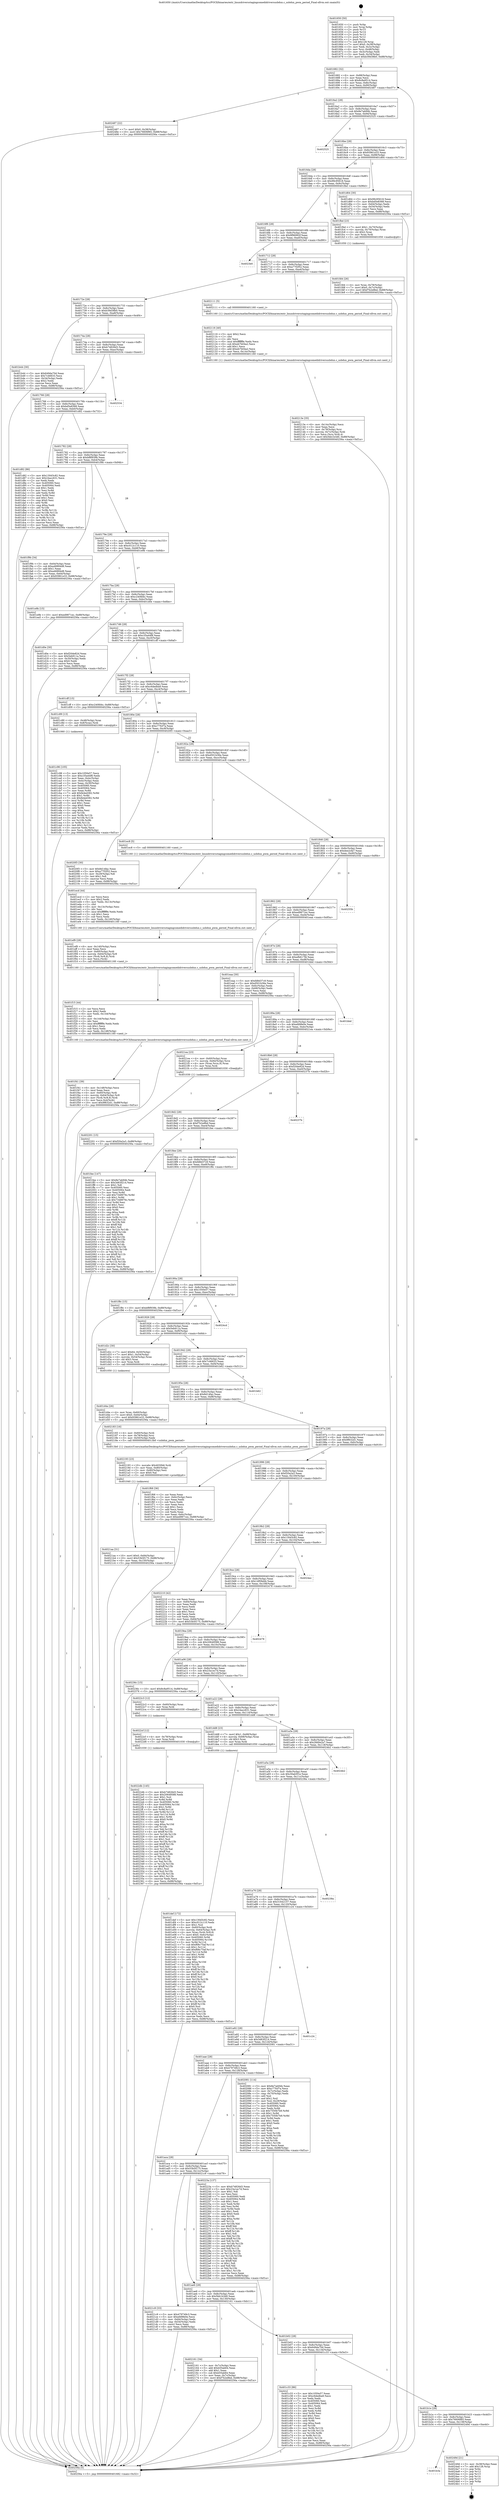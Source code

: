 digraph "0x401650" {
  label = "0x401650 (/mnt/c/Users/mathe/Desktop/tcc/POCII/binaries/extr_linuxdriversstagingcomedidriversusbdux.c_usbdux_pwm_period_Final-ollvm.out::main(0))"
  labelloc = "t"
  node[shape=record]

  Entry [label="",width=0.3,height=0.3,shape=circle,fillcolor=black,style=filled]
  "0x401682" [label="{
     0x401682 [32]\l
     | [instrs]\l
     &nbsp;&nbsp;0x401682 \<+6\>: mov -0x88(%rbp),%eax\l
     &nbsp;&nbsp;0x401688 \<+2\>: mov %eax,%ecx\l
     &nbsp;&nbsp;0x40168a \<+6\>: sub $0x8c8a9514,%ecx\l
     &nbsp;&nbsp;0x401690 \<+6\>: mov %eax,-0x8c(%rbp)\l
     &nbsp;&nbsp;0x401696 \<+6\>: mov %ecx,-0x90(%rbp)\l
     &nbsp;&nbsp;0x40169c \<+6\>: je 0000000000402487 \<main+0xe37\>\l
  }"]
  "0x402487" [label="{
     0x402487 [22]\l
     | [instrs]\l
     &nbsp;&nbsp;0x402487 \<+7\>: movl $0x0,-0x38(%rbp)\l
     &nbsp;&nbsp;0x40248e \<+10\>: movl $0x76606f65,-0x88(%rbp)\l
     &nbsp;&nbsp;0x402498 \<+5\>: jmp 000000000040256a \<main+0xf1a\>\l
  }"]
  "0x4016a2" [label="{
     0x4016a2 [28]\l
     | [instrs]\l
     &nbsp;&nbsp;0x4016a2 \<+5\>: jmp 00000000004016a7 \<main+0x57\>\l
     &nbsp;&nbsp;0x4016a7 \<+6\>: mov -0x8c(%rbp),%eax\l
     &nbsp;&nbsp;0x4016ad \<+5\>: sub $0x8e7ab94b,%eax\l
     &nbsp;&nbsp;0x4016b2 \<+6\>: mov %eax,-0x94(%rbp)\l
     &nbsp;&nbsp;0x4016b8 \<+6\>: je 0000000000402525 \<main+0xed5\>\l
  }"]
  Exit [label="",width=0.3,height=0.3,shape=circle,fillcolor=black,style=filled,peripheries=2]
  "0x402525" [label="{
     0x402525\l
  }", style=dashed]
  "0x4016be" [label="{
     0x4016be [28]\l
     | [instrs]\l
     &nbsp;&nbsp;0x4016be \<+5\>: jmp 00000000004016c3 \<main+0x73\>\l
     &nbsp;&nbsp;0x4016c3 \<+6\>: mov -0x8c(%rbp),%eax\l
     &nbsp;&nbsp;0x4016c9 \<+5\>: sub $0x93961e33,%eax\l
     &nbsp;&nbsp;0x4016ce \<+6\>: mov %eax,-0x98(%rbp)\l
     &nbsp;&nbsp;0x4016d4 \<+6\>: je 0000000000401d64 \<main+0x714\>\l
  }"]
  "0x401b3a" [label="{
     0x401b3a\l
  }", style=dashed]
  "0x401d64" [label="{
     0x401d64 [30]\l
     | [instrs]\l
     &nbsp;&nbsp;0x401d64 \<+5\>: mov $0x99c95618,%eax\l
     &nbsp;&nbsp;0x401d69 \<+5\>: mov $0xbd5e8368,%ecx\l
     &nbsp;&nbsp;0x401d6e \<+3\>: mov -0x64(%rbp),%edx\l
     &nbsp;&nbsp;0x401d71 \<+3\>: cmp -0x54(%rbp),%edx\l
     &nbsp;&nbsp;0x401d74 \<+3\>: cmovl %ecx,%eax\l
     &nbsp;&nbsp;0x401d77 \<+6\>: mov %eax,-0x88(%rbp)\l
     &nbsp;&nbsp;0x401d7d \<+5\>: jmp 000000000040256a \<main+0xf1a\>\l
  }"]
  "0x4016da" [label="{
     0x4016da [28]\l
     | [instrs]\l
     &nbsp;&nbsp;0x4016da \<+5\>: jmp 00000000004016df \<main+0x8f\>\l
     &nbsp;&nbsp;0x4016df \<+6\>: mov -0x8c(%rbp),%eax\l
     &nbsp;&nbsp;0x4016e5 \<+5\>: sub $0x99c95618,%eax\l
     &nbsp;&nbsp;0x4016ea \<+6\>: mov %eax,-0x9c(%rbp)\l
     &nbsp;&nbsp;0x4016f0 \<+6\>: je 0000000000401fbd \<main+0x96d\>\l
  }"]
  "0x40249d" [label="{
     0x40249d [21]\l
     | [instrs]\l
     &nbsp;&nbsp;0x40249d \<+3\>: mov -0x38(%rbp),%eax\l
     &nbsp;&nbsp;0x4024a0 \<+7\>: add $0x128,%rsp\l
     &nbsp;&nbsp;0x4024a7 \<+1\>: pop %rbx\l
     &nbsp;&nbsp;0x4024a8 \<+2\>: pop %r12\l
     &nbsp;&nbsp;0x4024aa \<+2\>: pop %r13\l
     &nbsp;&nbsp;0x4024ac \<+2\>: pop %r14\l
     &nbsp;&nbsp;0x4024ae \<+2\>: pop %r15\l
     &nbsp;&nbsp;0x4024b0 \<+1\>: pop %rbp\l
     &nbsp;&nbsp;0x4024b1 \<+1\>: ret\l
  }"]
  "0x401fbd" [label="{
     0x401fbd [23]\l
     | [instrs]\l
     &nbsp;&nbsp;0x401fbd \<+7\>: movl $0x1,-0x70(%rbp)\l
     &nbsp;&nbsp;0x401fc4 \<+4\>: movslq -0x70(%rbp),%rax\l
     &nbsp;&nbsp;0x401fc8 \<+4\>: shl $0x2,%rax\l
     &nbsp;&nbsp;0x401fcc \<+3\>: mov %rax,%rdi\l
     &nbsp;&nbsp;0x401fcf \<+5\>: call 0000000000401050 \<malloc@plt\>\l
     | [calls]\l
     &nbsp;&nbsp;0x401050 \{1\} (unknown)\l
  }"]
  "0x4016f6" [label="{
     0x4016f6 [28]\l
     | [instrs]\l
     &nbsp;&nbsp;0x4016f6 \<+5\>: jmp 00000000004016fb \<main+0xab\>\l
     &nbsp;&nbsp;0x4016fb \<+6\>: mov -0x8c(%rbp),%eax\l
     &nbsp;&nbsp;0x401701 \<+5\>: sub $0x9f96992f,%eax\l
     &nbsp;&nbsp;0x401706 \<+6\>: mov %eax,-0xa0(%rbp)\l
     &nbsp;&nbsp;0x40170c \<+6\>: je 00000000004023e0 \<main+0xd90\>\l
  }"]
  "0x4022db" [label="{
     0x4022db [145]\l
     | [instrs]\l
     &nbsp;&nbsp;0x4022db \<+5\>: mov $0xb74826d3,%ecx\l
     &nbsp;&nbsp;0x4022e0 \<+5\>: mov $0x20649588,%edx\l
     &nbsp;&nbsp;0x4022e5 \<+3\>: mov $0x1,%sil\l
     &nbsp;&nbsp;0x4022e8 \<+3\>: xor %r8d,%r8d\l
     &nbsp;&nbsp;0x4022eb \<+8\>: mov 0x405060,%r9d\l
     &nbsp;&nbsp;0x4022f3 \<+8\>: mov 0x405064,%r10d\l
     &nbsp;&nbsp;0x4022fb \<+4\>: sub $0x1,%r8d\l
     &nbsp;&nbsp;0x4022ff \<+3\>: mov %r9d,%r11d\l
     &nbsp;&nbsp;0x402302 \<+3\>: add %r8d,%r11d\l
     &nbsp;&nbsp;0x402305 \<+4\>: imul %r11d,%r9d\l
     &nbsp;&nbsp;0x402309 \<+4\>: and $0x1,%r9d\l
     &nbsp;&nbsp;0x40230d \<+4\>: cmp $0x0,%r9d\l
     &nbsp;&nbsp;0x402311 \<+3\>: sete %bl\l
     &nbsp;&nbsp;0x402314 \<+4\>: cmp $0xa,%r10d\l
     &nbsp;&nbsp;0x402318 \<+4\>: setl %r14b\l
     &nbsp;&nbsp;0x40231c \<+3\>: mov %bl,%r15b\l
     &nbsp;&nbsp;0x40231f \<+4\>: xor $0xff,%r15b\l
     &nbsp;&nbsp;0x402323 \<+3\>: mov %r14b,%r12b\l
     &nbsp;&nbsp;0x402326 \<+4\>: xor $0xff,%r12b\l
     &nbsp;&nbsp;0x40232a \<+4\>: xor $0x1,%sil\l
     &nbsp;&nbsp;0x40232e \<+3\>: mov %r15b,%r13b\l
     &nbsp;&nbsp;0x402331 \<+4\>: and $0xff,%r13b\l
     &nbsp;&nbsp;0x402335 \<+3\>: and %sil,%bl\l
     &nbsp;&nbsp;0x402338 \<+3\>: mov %r12b,%al\l
     &nbsp;&nbsp;0x40233b \<+2\>: and $0xff,%al\l
     &nbsp;&nbsp;0x40233d \<+3\>: and %sil,%r14b\l
     &nbsp;&nbsp;0x402340 \<+3\>: or %bl,%r13b\l
     &nbsp;&nbsp;0x402343 \<+3\>: or %r14b,%al\l
     &nbsp;&nbsp;0x402346 \<+3\>: xor %al,%r13b\l
     &nbsp;&nbsp;0x402349 \<+3\>: or %r12b,%r15b\l
     &nbsp;&nbsp;0x40234c \<+4\>: xor $0xff,%r15b\l
     &nbsp;&nbsp;0x402350 \<+4\>: or $0x1,%sil\l
     &nbsp;&nbsp;0x402354 \<+3\>: and %sil,%r15b\l
     &nbsp;&nbsp;0x402357 \<+3\>: or %r15b,%r13b\l
     &nbsp;&nbsp;0x40235a \<+4\>: test $0x1,%r13b\l
     &nbsp;&nbsp;0x40235e \<+3\>: cmovne %edx,%ecx\l
     &nbsp;&nbsp;0x402361 \<+6\>: mov %ecx,-0x88(%rbp)\l
     &nbsp;&nbsp;0x402367 \<+5\>: jmp 000000000040256a \<main+0xf1a\>\l
  }"]
  "0x4023e0" [label="{
     0x4023e0\l
  }", style=dashed]
  "0x401712" [label="{
     0x401712 [28]\l
     | [instrs]\l
     &nbsp;&nbsp;0x401712 \<+5\>: jmp 0000000000401717 \<main+0xc7\>\l
     &nbsp;&nbsp;0x401717 \<+6\>: mov -0x8c(%rbp),%eax\l
     &nbsp;&nbsp;0x40171d \<+5\>: sub $0xa77f2f52,%eax\l
     &nbsp;&nbsp;0x401722 \<+6\>: mov %eax,-0xa4(%rbp)\l
     &nbsp;&nbsp;0x401728 \<+6\>: je 0000000000402111 \<main+0xac1\>\l
  }"]
  "0x4022cf" [label="{
     0x4022cf [12]\l
     | [instrs]\l
     &nbsp;&nbsp;0x4022cf \<+4\>: mov -0x78(%rbp),%rax\l
     &nbsp;&nbsp;0x4022d3 \<+3\>: mov %rax,%rdi\l
     &nbsp;&nbsp;0x4022d6 \<+5\>: call 0000000000401030 \<free@plt\>\l
     | [calls]\l
     &nbsp;&nbsp;0x401030 \{1\} (unknown)\l
  }"]
  "0x402111" [label="{
     0x402111 [5]\l
     | [instrs]\l
     &nbsp;&nbsp;0x402111 \<+5\>: call 0000000000401160 \<next_i\>\l
     | [calls]\l
     &nbsp;&nbsp;0x401160 \{1\} (/mnt/c/Users/mathe/Desktop/tcc/POCII/binaries/extr_linuxdriversstagingcomedidriversusbdux.c_usbdux_pwm_period_Final-ollvm.out::next_i)\l
  }"]
  "0x40172e" [label="{
     0x40172e [28]\l
     | [instrs]\l
     &nbsp;&nbsp;0x40172e \<+5\>: jmp 0000000000401733 \<main+0xe3\>\l
     &nbsp;&nbsp;0x401733 \<+6\>: mov -0x8c(%rbp),%eax\l
     &nbsp;&nbsp;0x401739 \<+5\>: sub $0xb39d38b0,%eax\l
     &nbsp;&nbsp;0x40173e \<+6\>: mov %eax,-0xa8(%rbp)\l
     &nbsp;&nbsp;0x401744 \<+6\>: je 0000000000401b44 \<main+0x4f4\>\l
  }"]
  "0x402201" [label="{
     0x402201 [15]\l
     | [instrs]\l
     &nbsp;&nbsp;0x402201 \<+10\>: movl $0xf20a2a3,-0x88(%rbp)\l
     &nbsp;&nbsp;0x40220b \<+5\>: jmp 000000000040256a \<main+0xf1a\>\l
  }"]
  "0x401b44" [label="{
     0x401b44 [30]\l
     | [instrs]\l
     &nbsp;&nbsp;0x401b44 \<+5\>: mov $0x649da70d,%eax\l
     &nbsp;&nbsp;0x401b49 \<+5\>: mov $0x7c46633,%ecx\l
     &nbsp;&nbsp;0x401b4e \<+3\>: mov -0x34(%rbp),%edx\l
     &nbsp;&nbsp;0x401b51 \<+3\>: cmp $0x2,%edx\l
     &nbsp;&nbsp;0x401b54 \<+3\>: cmovne %ecx,%eax\l
     &nbsp;&nbsp;0x401b57 \<+6\>: mov %eax,-0x88(%rbp)\l
     &nbsp;&nbsp;0x401b5d \<+5\>: jmp 000000000040256a \<main+0xf1a\>\l
  }"]
  "0x40174a" [label="{
     0x40174a [28]\l
     | [instrs]\l
     &nbsp;&nbsp;0x40174a \<+5\>: jmp 000000000040174f \<main+0xff\>\l
     &nbsp;&nbsp;0x40174f \<+6\>: mov -0x8c(%rbp),%eax\l
     &nbsp;&nbsp;0x401755 \<+5\>: sub $0xb74826d3,%eax\l
     &nbsp;&nbsp;0x40175a \<+6\>: mov %eax,-0xac(%rbp)\l
     &nbsp;&nbsp;0x401760 \<+6\>: je 0000000000402534 \<main+0xee4\>\l
  }"]
  "0x40256a" [label="{
     0x40256a [5]\l
     | [instrs]\l
     &nbsp;&nbsp;0x40256a \<+5\>: jmp 0000000000401682 \<main+0x32\>\l
  }"]
  "0x401650" [label="{
     0x401650 [50]\l
     | [instrs]\l
     &nbsp;&nbsp;0x401650 \<+1\>: push %rbp\l
     &nbsp;&nbsp;0x401651 \<+3\>: mov %rsp,%rbp\l
     &nbsp;&nbsp;0x401654 \<+2\>: push %r15\l
     &nbsp;&nbsp;0x401656 \<+2\>: push %r14\l
     &nbsp;&nbsp;0x401658 \<+2\>: push %r13\l
     &nbsp;&nbsp;0x40165a \<+2\>: push %r12\l
     &nbsp;&nbsp;0x40165c \<+1\>: push %rbx\l
     &nbsp;&nbsp;0x40165d \<+7\>: sub $0x128,%rsp\l
     &nbsp;&nbsp;0x401664 \<+7\>: movl $0x0,-0x38(%rbp)\l
     &nbsp;&nbsp;0x40166b \<+3\>: mov %edi,-0x3c(%rbp)\l
     &nbsp;&nbsp;0x40166e \<+4\>: mov %rsi,-0x48(%rbp)\l
     &nbsp;&nbsp;0x401672 \<+3\>: mov -0x3c(%rbp),%edi\l
     &nbsp;&nbsp;0x401675 \<+3\>: mov %edi,-0x34(%rbp)\l
     &nbsp;&nbsp;0x401678 \<+10\>: movl $0xb39d38b0,-0x88(%rbp)\l
  }"]
  "0x4021aa" [label="{
     0x4021aa [31]\l
     | [instrs]\l
     &nbsp;&nbsp;0x4021aa \<+10\>: movl $0x0,-0x84(%rbp)\l
     &nbsp;&nbsp;0x4021b4 \<+10\>: movl $0x53b5f175,-0x88(%rbp)\l
     &nbsp;&nbsp;0x4021be \<+6\>: mov %eax,-0x150(%rbp)\l
     &nbsp;&nbsp;0x4021c4 \<+5\>: jmp 000000000040256a \<main+0xf1a\>\l
  }"]
  "0x402534" [label="{
     0x402534\l
  }", style=dashed]
  "0x401766" [label="{
     0x401766 [28]\l
     | [instrs]\l
     &nbsp;&nbsp;0x401766 \<+5\>: jmp 000000000040176b \<main+0x11b\>\l
     &nbsp;&nbsp;0x40176b \<+6\>: mov -0x8c(%rbp),%eax\l
     &nbsp;&nbsp;0x401771 \<+5\>: sub $0xbd5e8368,%eax\l
     &nbsp;&nbsp;0x401776 \<+6\>: mov %eax,-0xb0(%rbp)\l
     &nbsp;&nbsp;0x40177c \<+6\>: je 0000000000401d82 \<main+0x732\>\l
  }"]
  "0x402193" [label="{
     0x402193 [23]\l
     | [instrs]\l
     &nbsp;&nbsp;0x402193 \<+10\>: movabs $0x4030b6,%rdi\l
     &nbsp;&nbsp;0x40219d \<+3\>: mov %eax,-0x80(%rbp)\l
     &nbsp;&nbsp;0x4021a0 \<+3\>: mov -0x80(%rbp),%esi\l
     &nbsp;&nbsp;0x4021a3 \<+2\>: mov $0x0,%al\l
     &nbsp;&nbsp;0x4021a5 \<+5\>: call 0000000000401040 \<printf@plt\>\l
     | [calls]\l
     &nbsp;&nbsp;0x401040 \{1\} (unknown)\l
  }"]
  "0x401d82" [label="{
     0x401d82 [86]\l
     | [instrs]\l
     &nbsp;&nbsp;0x401d82 \<+5\>: mov $0x130d3c82,%eax\l
     &nbsp;&nbsp;0x401d87 \<+5\>: mov $0x24acc631,%ecx\l
     &nbsp;&nbsp;0x401d8c \<+2\>: xor %edx,%edx\l
     &nbsp;&nbsp;0x401d8e \<+7\>: mov 0x405060,%esi\l
     &nbsp;&nbsp;0x401d95 \<+7\>: mov 0x405064,%edi\l
     &nbsp;&nbsp;0x401d9c \<+3\>: sub $0x1,%edx\l
     &nbsp;&nbsp;0x401d9f \<+3\>: mov %esi,%r8d\l
     &nbsp;&nbsp;0x401da2 \<+3\>: add %edx,%r8d\l
     &nbsp;&nbsp;0x401da5 \<+4\>: imul %r8d,%esi\l
     &nbsp;&nbsp;0x401da9 \<+3\>: and $0x1,%esi\l
     &nbsp;&nbsp;0x401dac \<+3\>: cmp $0x0,%esi\l
     &nbsp;&nbsp;0x401daf \<+4\>: sete %r9b\l
     &nbsp;&nbsp;0x401db3 \<+3\>: cmp $0xa,%edi\l
     &nbsp;&nbsp;0x401db6 \<+4\>: setl %r10b\l
     &nbsp;&nbsp;0x401dba \<+3\>: mov %r9b,%r11b\l
     &nbsp;&nbsp;0x401dbd \<+3\>: and %r10b,%r11b\l
     &nbsp;&nbsp;0x401dc0 \<+3\>: xor %r10b,%r9b\l
     &nbsp;&nbsp;0x401dc3 \<+3\>: or %r9b,%r11b\l
     &nbsp;&nbsp;0x401dc6 \<+4\>: test $0x1,%r11b\l
     &nbsp;&nbsp;0x401dca \<+3\>: cmovne %ecx,%eax\l
     &nbsp;&nbsp;0x401dcd \<+6\>: mov %eax,-0x88(%rbp)\l
     &nbsp;&nbsp;0x401dd3 \<+5\>: jmp 000000000040256a \<main+0xf1a\>\l
  }"]
  "0x401782" [label="{
     0x401782 [28]\l
     | [instrs]\l
     &nbsp;&nbsp;0x401782 \<+5\>: jmp 0000000000401787 \<main+0x137\>\l
     &nbsp;&nbsp;0x401787 \<+6\>: mov -0x8c(%rbp),%eax\l
     &nbsp;&nbsp;0x40178d \<+5\>: sub $0xbf8f939b,%eax\l
     &nbsp;&nbsp;0x401792 \<+6\>: mov %eax,-0xb4(%rbp)\l
     &nbsp;&nbsp;0x401798 \<+6\>: je 0000000000401f9b \<main+0x94b\>\l
  }"]
  "0x40213e" [label="{
     0x40213e [35]\l
     | [instrs]\l
     &nbsp;&nbsp;0x40213e \<+6\>: mov -0x14c(%rbp),%ecx\l
     &nbsp;&nbsp;0x402144 \<+3\>: imul %eax,%ecx\l
     &nbsp;&nbsp;0x402147 \<+4\>: mov -0x78(%rbp),%rsi\l
     &nbsp;&nbsp;0x40214b \<+4\>: movslq -0x7c(%rbp),%rdi\l
     &nbsp;&nbsp;0x40214f \<+3\>: mov %ecx,(%rsi,%rdi,4)\l
     &nbsp;&nbsp;0x402152 \<+10\>: movl $0x5bb1b3d0,-0x88(%rbp)\l
     &nbsp;&nbsp;0x40215c \<+5\>: jmp 000000000040256a \<main+0xf1a\>\l
  }"]
  "0x401f9b" [label="{
     0x401f9b [34]\l
     | [instrs]\l
     &nbsp;&nbsp;0x401f9b \<+3\>: mov -0x64(%rbp),%eax\l
     &nbsp;&nbsp;0x401f9e \<+5\>: sub $0xa46894d8,%eax\l
     &nbsp;&nbsp;0x401fa3 \<+3\>: add $0x1,%eax\l
     &nbsp;&nbsp;0x401fa6 \<+5\>: add $0xa46894d8,%eax\l
     &nbsp;&nbsp;0x401fab \<+3\>: mov %eax,-0x64(%rbp)\l
     &nbsp;&nbsp;0x401fae \<+10\>: movl $0x93961e33,-0x88(%rbp)\l
     &nbsp;&nbsp;0x401fb8 \<+5\>: jmp 000000000040256a \<main+0xf1a\>\l
  }"]
  "0x40179e" [label="{
     0x40179e [28]\l
     | [instrs]\l
     &nbsp;&nbsp;0x40179e \<+5\>: jmp 00000000004017a3 \<main+0x153\>\l
     &nbsp;&nbsp;0x4017a3 \<+6\>: mov -0x8c(%rbp),%eax\l
     &nbsp;&nbsp;0x4017a9 \<+5\>: sub $0xc012c110,%eax\l
     &nbsp;&nbsp;0x4017ae \<+6\>: mov %eax,-0xb8(%rbp)\l
     &nbsp;&nbsp;0x4017b4 \<+6\>: je 0000000000401e9b \<main+0x84b\>\l
  }"]
  "0x402116" [label="{
     0x402116 [40]\l
     | [instrs]\l
     &nbsp;&nbsp;0x402116 \<+5\>: mov $0x2,%ecx\l
     &nbsp;&nbsp;0x40211b \<+1\>: cltd\l
     &nbsp;&nbsp;0x40211c \<+2\>: idiv %ecx\l
     &nbsp;&nbsp;0x40211e \<+6\>: imul $0xfffffffe,%edx,%ecx\l
     &nbsp;&nbsp;0x402124 \<+6\>: sub $0xeb7b04a2,%ecx\l
     &nbsp;&nbsp;0x40212a \<+3\>: add $0x1,%ecx\l
     &nbsp;&nbsp;0x40212d \<+6\>: add $0xeb7b04a2,%ecx\l
     &nbsp;&nbsp;0x402133 \<+6\>: mov %ecx,-0x14c(%rbp)\l
     &nbsp;&nbsp;0x402139 \<+5\>: call 0000000000401160 \<next_i\>\l
     | [calls]\l
     &nbsp;&nbsp;0x401160 \{1\} (/mnt/c/Users/mathe/Desktop/tcc/POCII/binaries/extr_linuxdriversstagingcomedidriversusbdux.c_usbdux_pwm_period_Final-ollvm.out::next_i)\l
  }"]
  "0x401e9b" [label="{
     0x401e9b [15]\l
     | [instrs]\l
     &nbsp;&nbsp;0x401e9b \<+10\>: movl $0xed9871ec,-0x88(%rbp)\l
     &nbsp;&nbsp;0x401ea5 \<+5\>: jmp 000000000040256a \<main+0xf1a\>\l
  }"]
  "0x4017ba" [label="{
     0x4017ba [28]\l
     | [instrs]\l
     &nbsp;&nbsp;0x4017ba \<+5\>: jmp 00000000004017bf \<main+0x16f\>\l
     &nbsp;&nbsp;0x4017bf \<+6\>: mov -0x8c(%rbp),%eax\l
     &nbsp;&nbsp;0x4017c5 \<+5\>: sub $0xc240fd4c,%eax\l
     &nbsp;&nbsp;0x4017ca \<+6\>: mov %eax,-0xbc(%rbp)\l
     &nbsp;&nbsp;0x4017d0 \<+6\>: je 0000000000401d0e \<main+0x6be\>\l
  }"]
  "0x401fd4" [label="{
     0x401fd4 [26]\l
     | [instrs]\l
     &nbsp;&nbsp;0x401fd4 \<+4\>: mov %rax,-0x78(%rbp)\l
     &nbsp;&nbsp;0x401fd8 \<+7\>: movl $0x0,-0x7c(%rbp)\l
     &nbsp;&nbsp;0x401fdf \<+10\>: movl $0xf7b2e8bd,-0x88(%rbp)\l
     &nbsp;&nbsp;0x401fe9 \<+5\>: jmp 000000000040256a \<main+0xf1a\>\l
  }"]
  "0x401d0e" [label="{
     0x401d0e [30]\l
     | [instrs]\l
     &nbsp;&nbsp;0x401d0e \<+5\>: mov $0xf20de82d,%eax\l
     &nbsp;&nbsp;0x401d13 \<+5\>: mov $0x5eb911a,%ecx\l
     &nbsp;&nbsp;0x401d18 \<+3\>: mov -0x30(%rbp),%edx\l
     &nbsp;&nbsp;0x401d1b \<+3\>: cmp $0x0,%edx\l
     &nbsp;&nbsp;0x401d1e \<+3\>: cmove %ecx,%eax\l
     &nbsp;&nbsp;0x401d21 \<+6\>: mov %eax,-0x88(%rbp)\l
     &nbsp;&nbsp;0x401d27 \<+5\>: jmp 000000000040256a \<main+0xf1a\>\l
  }"]
  "0x4017d6" [label="{
     0x4017d6 [28]\l
     | [instrs]\l
     &nbsp;&nbsp;0x4017d6 \<+5\>: jmp 00000000004017db \<main+0x18b\>\l
     &nbsp;&nbsp;0x4017db \<+6\>: mov -0x8c(%rbp),%eax\l
     &nbsp;&nbsp;0x4017e1 \<+5\>: sub $0xc35a44f8,%eax\l
     &nbsp;&nbsp;0x4017e6 \<+6\>: mov %eax,-0xc0(%rbp)\l
     &nbsp;&nbsp;0x4017ec \<+6\>: je 0000000000401cff \<main+0x6af\>\l
  }"]
  "0x401f41" [label="{
     0x401f41 [39]\l
     | [instrs]\l
     &nbsp;&nbsp;0x401f41 \<+6\>: mov -0x148(%rbp),%ecx\l
     &nbsp;&nbsp;0x401f47 \<+3\>: imul %eax,%ecx\l
     &nbsp;&nbsp;0x401f4a \<+4\>: mov -0x60(%rbp),%rdi\l
     &nbsp;&nbsp;0x401f4e \<+4\>: movslq -0x64(%rbp),%r8\l
     &nbsp;&nbsp;0x401f52 \<+4\>: mov (%rdi,%r8,8),%rdi\l
     &nbsp;&nbsp;0x401f56 \<+3\>: mov %ecx,0x4(%rdi)\l
     &nbsp;&nbsp;0x401f59 \<+10\>: movl $0x9f632d1,-0x88(%rbp)\l
     &nbsp;&nbsp;0x401f63 \<+5\>: jmp 000000000040256a \<main+0xf1a\>\l
  }"]
  "0x401cff" [label="{
     0x401cff [15]\l
     | [instrs]\l
     &nbsp;&nbsp;0x401cff \<+10\>: movl $0xc240fd4c,-0x88(%rbp)\l
     &nbsp;&nbsp;0x401d09 \<+5\>: jmp 000000000040256a \<main+0xf1a\>\l
  }"]
  "0x4017f2" [label="{
     0x4017f2 [28]\l
     | [instrs]\l
     &nbsp;&nbsp;0x4017f2 \<+5\>: jmp 00000000004017f7 \<main+0x1a7\>\l
     &nbsp;&nbsp;0x4017f7 \<+6\>: mov -0x8c(%rbp),%eax\l
     &nbsp;&nbsp;0x4017fd \<+5\>: sub $0xc6dedba9,%eax\l
     &nbsp;&nbsp;0x401802 \<+6\>: mov %eax,-0xc4(%rbp)\l
     &nbsp;&nbsp;0x401808 \<+6\>: je 0000000000401c89 \<main+0x639\>\l
  }"]
  "0x401f15" [label="{
     0x401f15 [44]\l
     | [instrs]\l
     &nbsp;&nbsp;0x401f15 \<+2\>: xor %ecx,%ecx\l
     &nbsp;&nbsp;0x401f17 \<+5\>: mov $0x2,%edx\l
     &nbsp;&nbsp;0x401f1c \<+6\>: mov %edx,-0x144(%rbp)\l
     &nbsp;&nbsp;0x401f22 \<+1\>: cltd\l
     &nbsp;&nbsp;0x401f23 \<+6\>: mov -0x144(%rbp),%esi\l
     &nbsp;&nbsp;0x401f29 \<+2\>: idiv %esi\l
     &nbsp;&nbsp;0x401f2b \<+6\>: imul $0xfffffffe,%edx,%edx\l
     &nbsp;&nbsp;0x401f31 \<+3\>: sub $0x1,%ecx\l
     &nbsp;&nbsp;0x401f34 \<+2\>: sub %ecx,%edx\l
     &nbsp;&nbsp;0x401f36 \<+6\>: mov %edx,-0x148(%rbp)\l
     &nbsp;&nbsp;0x401f3c \<+5\>: call 0000000000401160 \<next_i\>\l
     | [calls]\l
     &nbsp;&nbsp;0x401160 \{1\} (/mnt/c/Users/mathe/Desktop/tcc/POCII/binaries/extr_linuxdriversstagingcomedidriversusbdux.c_usbdux_pwm_period_Final-ollvm.out::next_i)\l
  }"]
  "0x401c89" [label="{
     0x401c89 [13]\l
     | [instrs]\l
     &nbsp;&nbsp;0x401c89 \<+4\>: mov -0x48(%rbp),%rax\l
     &nbsp;&nbsp;0x401c8d \<+4\>: mov 0x8(%rax),%rdi\l
     &nbsp;&nbsp;0x401c91 \<+5\>: call 0000000000401060 \<atoi@plt\>\l
     | [calls]\l
     &nbsp;&nbsp;0x401060 \{1\} (unknown)\l
  }"]
  "0x40180e" [label="{
     0x40180e [28]\l
     | [instrs]\l
     &nbsp;&nbsp;0x40180e \<+5\>: jmp 0000000000401813 \<main+0x1c3\>\l
     &nbsp;&nbsp;0x401813 \<+6\>: mov -0x8c(%rbp),%eax\l
     &nbsp;&nbsp;0x401819 \<+5\>: sub $0xc77fcf7a,%eax\l
     &nbsp;&nbsp;0x40181e \<+6\>: mov %eax,-0xc8(%rbp)\l
     &nbsp;&nbsp;0x401824 \<+6\>: je 00000000004020f3 \<main+0xaa3\>\l
  }"]
  "0x401ef9" [label="{
     0x401ef9 [28]\l
     | [instrs]\l
     &nbsp;&nbsp;0x401ef9 \<+6\>: mov -0x140(%rbp),%ecx\l
     &nbsp;&nbsp;0x401eff \<+3\>: imul %eax,%ecx\l
     &nbsp;&nbsp;0x401f02 \<+4\>: mov -0x60(%rbp),%rdi\l
     &nbsp;&nbsp;0x401f06 \<+4\>: movslq -0x64(%rbp),%r8\l
     &nbsp;&nbsp;0x401f0a \<+4\>: mov (%rdi,%r8,8),%rdi\l
     &nbsp;&nbsp;0x401f0e \<+2\>: mov %ecx,(%rdi)\l
     &nbsp;&nbsp;0x401f10 \<+5\>: call 0000000000401160 \<next_i\>\l
     | [calls]\l
     &nbsp;&nbsp;0x401160 \{1\} (/mnt/c/Users/mathe/Desktop/tcc/POCII/binaries/extr_linuxdriversstagingcomedidriversusbdux.c_usbdux_pwm_period_Final-ollvm.out::next_i)\l
  }"]
  "0x4020f3" [label="{
     0x4020f3 [30]\l
     | [instrs]\l
     &nbsp;&nbsp;0x4020f3 \<+5\>: mov $0x8d14fac,%eax\l
     &nbsp;&nbsp;0x4020f8 \<+5\>: mov $0xa77f2f52,%ecx\l
     &nbsp;&nbsp;0x4020fd \<+3\>: mov -0x29(%rbp),%dl\l
     &nbsp;&nbsp;0x402100 \<+3\>: test $0x1,%dl\l
     &nbsp;&nbsp;0x402103 \<+3\>: cmovne %ecx,%eax\l
     &nbsp;&nbsp;0x402106 \<+6\>: mov %eax,-0x88(%rbp)\l
     &nbsp;&nbsp;0x40210c \<+5\>: jmp 000000000040256a \<main+0xf1a\>\l
  }"]
  "0x40182a" [label="{
     0x40182a [28]\l
     | [instrs]\l
     &nbsp;&nbsp;0x40182a \<+5\>: jmp 000000000040182f \<main+0x1df\>\l
     &nbsp;&nbsp;0x40182f \<+6\>: mov -0x8c(%rbp),%eax\l
     &nbsp;&nbsp;0x401835 \<+5\>: sub $0xd501b36e,%eax\l
     &nbsp;&nbsp;0x40183a \<+6\>: mov %eax,-0xcc(%rbp)\l
     &nbsp;&nbsp;0x401840 \<+6\>: je 0000000000401ec8 \<main+0x878\>\l
  }"]
  "0x401ecd" [label="{
     0x401ecd [44]\l
     | [instrs]\l
     &nbsp;&nbsp;0x401ecd \<+2\>: xor %ecx,%ecx\l
     &nbsp;&nbsp;0x401ecf \<+5\>: mov $0x2,%edx\l
     &nbsp;&nbsp;0x401ed4 \<+6\>: mov %edx,-0x13c(%rbp)\l
     &nbsp;&nbsp;0x401eda \<+1\>: cltd\l
     &nbsp;&nbsp;0x401edb \<+6\>: mov -0x13c(%rbp),%esi\l
     &nbsp;&nbsp;0x401ee1 \<+2\>: idiv %esi\l
     &nbsp;&nbsp;0x401ee3 \<+6\>: imul $0xfffffffe,%edx,%edx\l
     &nbsp;&nbsp;0x401ee9 \<+3\>: sub $0x1,%ecx\l
     &nbsp;&nbsp;0x401eec \<+2\>: sub %ecx,%edx\l
     &nbsp;&nbsp;0x401eee \<+6\>: mov %edx,-0x140(%rbp)\l
     &nbsp;&nbsp;0x401ef4 \<+5\>: call 0000000000401160 \<next_i\>\l
     | [calls]\l
     &nbsp;&nbsp;0x401160 \{1\} (/mnt/c/Users/mathe/Desktop/tcc/POCII/binaries/extr_linuxdriversstagingcomedidriversusbdux.c_usbdux_pwm_period_Final-ollvm.out::next_i)\l
  }"]
  "0x401ec8" [label="{
     0x401ec8 [5]\l
     | [instrs]\l
     &nbsp;&nbsp;0x401ec8 \<+5\>: call 0000000000401160 \<next_i\>\l
     | [calls]\l
     &nbsp;&nbsp;0x401160 \{1\} (/mnt/c/Users/mathe/Desktop/tcc/POCII/binaries/extr_linuxdriversstagingcomedidriversusbdux.c_usbdux_pwm_period_Final-ollvm.out::next_i)\l
  }"]
  "0x401846" [label="{
     0x401846 [28]\l
     | [instrs]\l
     &nbsp;&nbsp;0x401846 \<+5\>: jmp 000000000040184b \<main+0x1fb\>\l
     &nbsp;&nbsp;0x40184b \<+6\>: mov -0x8c(%rbp),%eax\l
     &nbsp;&nbsp;0x401851 \<+5\>: sub $0xdee2cfa7,%eax\l
     &nbsp;&nbsp;0x401856 \<+6\>: mov %eax,-0xd0(%rbp)\l
     &nbsp;&nbsp;0x40185c \<+6\>: je 000000000040255b \<main+0xf0b\>\l
  }"]
  "0x401def" [label="{
     0x401def [172]\l
     | [instrs]\l
     &nbsp;&nbsp;0x401def \<+5\>: mov $0x130d3c82,%ecx\l
     &nbsp;&nbsp;0x401df4 \<+5\>: mov $0xc012c110,%edx\l
     &nbsp;&nbsp;0x401df9 \<+3\>: mov $0x1,%sil\l
     &nbsp;&nbsp;0x401dfc \<+4\>: mov -0x60(%rbp),%rdi\l
     &nbsp;&nbsp;0x401e00 \<+4\>: movslq -0x64(%rbp),%r8\l
     &nbsp;&nbsp;0x401e04 \<+4\>: mov %rax,(%rdi,%r8,8)\l
     &nbsp;&nbsp;0x401e08 \<+7\>: movl $0x0,-0x6c(%rbp)\l
     &nbsp;&nbsp;0x401e0f \<+8\>: mov 0x405060,%r9d\l
     &nbsp;&nbsp;0x401e17 \<+8\>: mov 0x405064,%r10d\l
     &nbsp;&nbsp;0x401e1f \<+3\>: mov %r9d,%r11d\l
     &nbsp;&nbsp;0x401e22 \<+7\>: sub $0xf68c75af,%r11d\l
     &nbsp;&nbsp;0x401e29 \<+4\>: sub $0x1,%r11d\l
     &nbsp;&nbsp;0x401e2d \<+7\>: add $0xf68c75af,%r11d\l
     &nbsp;&nbsp;0x401e34 \<+4\>: imul %r11d,%r9d\l
     &nbsp;&nbsp;0x401e38 \<+4\>: and $0x1,%r9d\l
     &nbsp;&nbsp;0x401e3c \<+4\>: cmp $0x0,%r9d\l
     &nbsp;&nbsp;0x401e40 \<+3\>: sete %bl\l
     &nbsp;&nbsp;0x401e43 \<+4\>: cmp $0xa,%r10d\l
     &nbsp;&nbsp;0x401e47 \<+4\>: setl %r14b\l
     &nbsp;&nbsp;0x401e4b \<+3\>: mov %bl,%r15b\l
     &nbsp;&nbsp;0x401e4e \<+4\>: xor $0xff,%r15b\l
     &nbsp;&nbsp;0x401e52 \<+3\>: mov %r14b,%r12b\l
     &nbsp;&nbsp;0x401e55 \<+4\>: xor $0xff,%r12b\l
     &nbsp;&nbsp;0x401e59 \<+4\>: xor $0x0,%sil\l
     &nbsp;&nbsp;0x401e5d \<+3\>: mov %r15b,%r13b\l
     &nbsp;&nbsp;0x401e60 \<+4\>: and $0x0,%r13b\l
     &nbsp;&nbsp;0x401e64 \<+3\>: and %sil,%bl\l
     &nbsp;&nbsp;0x401e67 \<+3\>: mov %r12b,%al\l
     &nbsp;&nbsp;0x401e6a \<+2\>: and $0x0,%al\l
     &nbsp;&nbsp;0x401e6c \<+3\>: and %sil,%r14b\l
     &nbsp;&nbsp;0x401e6f \<+3\>: or %bl,%r13b\l
     &nbsp;&nbsp;0x401e72 \<+3\>: or %r14b,%al\l
     &nbsp;&nbsp;0x401e75 \<+3\>: xor %al,%r13b\l
     &nbsp;&nbsp;0x401e78 \<+3\>: or %r12b,%r15b\l
     &nbsp;&nbsp;0x401e7b \<+4\>: xor $0xff,%r15b\l
     &nbsp;&nbsp;0x401e7f \<+4\>: or $0x0,%sil\l
     &nbsp;&nbsp;0x401e83 \<+3\>: and %sil,%r15b\l
     &nbsp;&nbsp;0x401e86 \<+3\>: or %r15b,%r13b\l
     &nbsp;&nbsp;0x401e89 \<+4\>: test $0x1,%r13b\l
     &nbsp;&nbsp;0x401e8d \<+3\>: cmovne %edx,%ecx\l
     &nbsp;&nbsp;0x401e90 \<+6\>: mov %ecx,-0x88(%rbp)\l
     &nbsp;&nbsp;0x401e96 \<+5\>: jmp 000000000040256a \<main+0xf1a\>\l
  }"]
  "0x40255b" [label="{
     0x40255b\l
  }", style=dashed]
  "0x401862" [label="{
     0x401862 [28]\l
     | [instrs]\l
     &nbsp;&nbsp;0x401862 \<+5\>: jmp 0000000000401867 \<main+0x217\>\l
     &nbsp;&nbsp;0x401867 \<+6\>: mov -0x8c(%rbp),%eax\l
     &nbsp;&nbsp;0x40186d \<+5\>: sub $0xed9871ec,%eax\l
     &nbsp;&nbsp;0x401872 \<+6\>: mov %eax,-0xd4(%rbp)\l
     &nbsp;&nbsp;0x401878 \<+6\>: je 0000000000401eaa \<main+0x85a\>\l
  }"]
  "0x401d4a" [label="{
     0x401d4a [26]\l
     | [instrs]\l
     &nbsp;&nbsp;0x401d4a \<+4\>: mov %rax,-0x60(%rbp)\l
     &nbsp;&nbsp;0x401d4e \<+7\>: movl $0x0,-0x64(%rbp)\l
     &nbsp;&nbsp;0x401d55 \<+10\>: movl $0x93961e33,-0x88(%rbp)\l
     &nbsp;&nbsp;0x401d5f \<+5\>: jmp 000000000040256a \<main+0xf1a\>\l
  }"]
  "0x401eaa" [label="{
     0x401eaa [30]\l
     | [instrs]\l
     &nbsp;&nbsp;0x401eaa \<+5\>: mov $0xfd8d37c9,%eax\l
     &nbsp;&nbsp;0x401eaf \<+5\>: mov $0xd501b36e,%ecx\l
     &nbsp;&nbsp;0x401eb4 \<+3\>: mov -0x6c(%rbp),%edx\l
     &nbsp;&nbsp;0x401eb7 \<+3\>: cmp -0x68(%rbp),%edx\l
     &nbsp;&nbsp;0x401eba \<+3\>: cmovl %ecx,%eax\l
     &nbsp;&nbsp;0x401ebd \<+6\>: mov %eax,-0x88(%rbp)\l
     &nbsp;&nbsp;0x401ec3 \<+5\>: jmp 000000000040256a \<main+0xf1a\>\l
  }"]
  "0x40187e" [label="{
     0x40187e [28]\l
     | [instrs]\l
     &nbsp;&nbsp;0x40187e \<+5\>: jmp 0000000000401883 \<main+0x233\>\l
     &nbsp;&nbsp;0x401883 \<+6\>: mov -0x8c(%rbp),%eax\l
     &nbsp;&nbsp;0x401889 \<+5\>: sub $0xefb617fd,%eax\l
     &nbsp;&nbsp;0x40188e \<+6\>: mov %eax,-0xd8(%rbp)\l
     &nbsp;&nbsp;0x401894 \<+6\>: je 0000000000401bbd \<main+0x56d\>\l
  }"]
  "0x401c96" [label="{
     0x401c96 [105]\l
     | [instrs]\l
     &nbsp;&nbsp;0x401c96 \<+5\>: mov $0x1050e57,%ecx\l
     &nbsp;&nbsp;0x401c9b \<+5\>: mov $0xc35a44f8,%edx\l
     &nbsp;&nbsp;0x401ca0 \<+3\>: mov %eax,-0x4c(%rbp)\l
     &nbsp;&nbsp;0x401ca3 \<+3\>: mov -0x4c(%rbp),%eax\l
     &nbsp;&nbsp;0x401ca6 \<+3\>: mov %eax,-0x30(%rbp)\l
     &nbsp;&nbsp;0x401ca9 \<+7\>: mov 0x405060,%eax\l
     &nbsp;&nbsp;0x401cb0 \<+7\>: mov 0x405064,%esi\l
     &nbsp;&nbsp;0x401cb7 \<+3\>: mov %eax,%r8d\l
     &nbsp;&nbsp;0x401cba \<+7\>: add $0xfe4ed382,%r8d\l
     &nbsp;&nbsp;0x401cc1 \<+4\>: sub $0x1,%r8d\l
     &nbsp;&nbsp;0x401cc5 \<+7\>: sub $0xfe4ed382,%r8d\l
     &nbsp;&nbsp;0x401ccc \<+4\>: imul %r8d,%eax\l
     &nbsp;&nbsp;0x401cd0 \<+3\>: and $0x1,%eax\l
     &nbsp;&nbsp;0x401cd3 \<+3\>: cmp $0x0,%eax\l
     &nbsp;&nbsp;0x401cd6 \<+4\>: sete %r9b\l
     &nbsp;&nbsp;0x401cda \<+3\>: cmp $0xa,%esi\l
     &nbsp;&nbsp;0x401cdd \<+4\>: setl %r10b\l
     &nbsp;&nbsp;0x401ce1 \<+3\>: mov %r9b,%r11b\l
     &nbsp;&nbsp;0x401ce4 \<+3\>: and %r10b,%r11b\l
     &nbsp;&nbsp;0x401ce7 \<+3\>: xor %r10b,%r9b\l
     &nbsp;&nbsp;0x401cea \<+3\>: or %r9b,%r11b\l
     &nbsp;&nbsp;0x401ced \<+4\>: test $0x1,%r11b\l
     &nbsp;&nbsp;0x401cf1 \<+3\>: cmovne %edx,%ecx\l
     &nbsp;&nbsp;0x401cf4 \<+6\>: mov %ecx,-0x88(%rbp)\l
     &nbsp;&nbsp;0x401cfa \<+5\>: jmp 000000000040256a \<main+0xf1a\>\l
  }"]
  "0x401bbd" [label="{
     0x401bbd\l
  }", style=dashed]
  "0x40189a" [label="{
     0x40189a [28]\l
     | [instrs]\l
     &nbsp;&nbsp;0x40189a \<+5\>: jmp 000000000040189f \<main+0x24f\>\l
     &nbsp;&nbsp;0x40189f \<+6\>: mov -0x8c(%rbp),%eax\l
     &nbsp;&nbsp;0x4018a5 \<+5\>: sub $0xefd9fe0e,%eax\l
     &nbsp;&nbsp;0x4018aa \<+6\>: mov %eax,-0xdc(%rbp)\l
     &nbsp;&nbsp;0x4018b0 \<+6\>: je 00000000004021ea \<main+0xb9a\>\l
  }"]
  "0x401b1e" [label="{
     0x401b1e [28]\l
     | [instrs]\l
     &nbsp;&nbsp;0x401b1e \<+5\>: jmp 0000000000401b23 \<main+0x4d3\>\l
     &nbsp;&nbsp;0x401b23 \<+6\>: mov -0x8c(%rbp),%eax\l
     &nbsp;&nbsp;0x401b29 \<+5\>: sub $0x76606f65,%eax\l
     &nbsp;&nbsp;0x401b2e \<+6\>: mov %eax,-0x138(%rbp)\l
     &nbsp;&nbsp;0x401b34 \<+6\>: je 000000000040249d \<main+0xe4d\>\l
  }"]
  "0x4021ea" [label="{
     0x4021ea [23]\l
     | [instrs]\l
     &nbsp;&nbsp;0x4021ea \<+4\>: mov -0x60(%rbp),%rax\l
     &nbsp;&nbsp;0x4021ee \<+7\>: movslq -0x84(%rbp),%rcx\l
     &nbsp;&nbsp;0x4021f5 \<+4\>: mov (%rax,%rcx,8),%rax\l
     &nbsp;&nbsp;0x4021f9 \<+3\>: mov %rax,%rdi\l
     &nbsp;&nbsp;0x4021fc \<+5\>: call 0000000000401030 \<free@plt\>\l
     | [calls]\l
     &nbsp;&nbsp;0x401030 \{1\} (unknown)\l
  }"]
  "0x4018b6" [label="{
     0x4018b6 [28]\l
     | [instrs]\l
     &nbsp;&nbsp;0x4018b6 \<+5\>: jmp 00000000004018bb \<main+0x26b\>\l
     &nbsp;&nbsp;0x4018bb \<+6\>: mov -0x8c(%rbp),%eax\l
     &nbsp;&nbsp;0x4018c1 \<+5\>: sub $0xf20de82d,%eax\l
     &nbsp;&nbsp;0x4018c6 \<+6\>: mov %eax,-0xe0(%rbp)\l
     &nbsp;&nbsp;0x4018cc \<+6\>: je 000000000040237b \<main+0xd2b\>\l
  }"]
  "0x401c33" [label="{
     0x401c33 [86]\l
     | [instrs]\l
     &nbsp;&nbsp;0x401c33 \<+5\>: mov $0x1050e57,%eax\l
     &nbsp;&nbsp;0x401c38 \<+5\>: mov $0xc6dedba9,%ecx\l
     &nbsp;&nbsp;0x401c3d \<+2\>: xor %edx,%edx\l
     &nbsp;&nbsp;0x401c3f \<+7\>: mov 0x405060,%esi\l
     &nbsp;&nbsp;0x401c46 \<+7\>: mov 0x405064,%edi\l
     &nbsp;&nbsp;0x401c4d \<+3\>: sub $0x1,%edx\l
     &nbsp;&nbsp;0x401c50 \<+3\>: mov %esi,%r8d\l
     &nbsp;&nbsp;0x401c53 \<+3\>: add %edx,%r8d\l
     &nbsp;&nbsp;0x401c56 \<+4\>: imul %r8d,%esi\l
     &nbsp;&nbsp;0x401c5a \<+3\>: and $0x1,%esi\l
     &nbsp;&nbsp;0x401c5d \<+3\>: cmp $0x0,%esi\l
     &nbsp;&nbsp;0x401c60 \<+4\>: sete %r9b\l
     &nbsp;&nbsp;0x401c64 \<+3\>: cmp $0xa,%edi\l
     &nbsp;&nbsp;0x401c67 \<+4\>: setl %r10b\l
     &nbsp;&nbsp;0x401c6b \<+3\>: mov %r9b,%r11b\l
     &nbsp;&nbsp;0x401c6e \<+3\>: and %r10b,%r11b\l
     &nbsp;&nbsp;0x401c71 \<+3\>: xor %r10b,%r9b\l
     &nbsp;&nbsp;0x401c74 \<+3\>: or %r9b,%r11b\l
     &nbsp;&nbsp;0x401c77 \<+4\>: test $0x1,%r11b\l
     &nbsp;&nbsp;0x401c7b \<+3\>: cmovne %ecx,%eax\l
     &nbsp;&nbsp;0x401c7e \<+6\>: mov %eax,-0x88(%rbp)\l
     &nbsp;&nbsp;0x401c84 \<+5\>: jmp 000000000040256a \<main+0xf1a\>\l
  }"]
  "0x40237b" [label="{
     0x40237b\l
  }", style=dashed]
  "0x4018d2" [label="{
     0x4018d2 [28]\l
     | [instrs]\l
     &nbsp;&nbsp;0x4018d2 \<+5\>: jmp 00000000004018d7 \<main+0x287\>\l
     &nbsp;&nbsp;0x4018d7 \<+6\>: mov -0x8c(%rbp),%eax\l
     &nbsp;&nbsp;0x4018dd \<+5\>: sub $0xf7b2e8bd,%eax\l
     &nbsp;&nbsp;0x4018e2 \<+6\>: mov %eax,-0xe4(%rbp)\l
     &nbsp;&nbsp;0x4018e8 \<+6\>: je 0000000000401fee \<main+0x99e\>\l
  }"]
  "0x401b02" [label="{
     0x401b02 [28]\l
     | [instrs]\l
     &nbsp;&nbsp;0x401b02 \<+5\>: jmp 0000000000401b07 \<main+0x4b7\>\l
     &nbsp;&nbsp;0x401b07 \<+6\>: mov -0x8c(%rbp),%eax\l
     &nbsp;&nbsp;0x401b0d \<+5\>: sub $0x649da70d,%eax\l
     &nbsp;&nbsp;0x401b12 \<+6\>: mov %eax,-0x134(%rbp)\l
     &nbsp;&nbsp;0x401b18 \<+6\>: je 0000000000401c33 \<main+0x5e3\>\l
  }"]
  "0x401fee" [label="{
     0x401fee [147]\l
     | [instrs]\l
     &nbsp;&nbsp;0x401fee \<+5\>: mov $0x8e7ab94b,%eax\l
     &nbsp;&nbsp;0x401ff3 \<+5\>: mov $0x3d63f214,%ecx\l
     &nbsp;&nbsp;0x401ff8 \<+2\>: mov $0x1,%dl\l
     &nbsp;&nbsp;0x401ffa \<+7\>: mov 0x405060,%esi\l
     &nbsp;&nbsp;0x402001 \<+7\>: mov 0x405064,%edi\l
     &nbsp;&nbsp;0x402008 \<+3\>: mov %esi,%r8d\l
     &nbsp;&nbsp;0x40200b \<+7\>: add $0x7348976c,%r8d\l
     &nbsp;&nbsp;0x402012 \<+4\>: sub $0x1,%r8d\l
     &nbsp;&nbsp;0x402016 \<+7\>: sub $0x7348976c,%r8d\l
     &nbsp;&nbsp;0x40201d \<+4\>: imul %r8d,%esi\l
     &nbsp;&nbsp;0x402021 \<+3\>: and $0x1,%esi\l
     &nbsp;&nbsp;0x402024 \<+3\>: cmp $0x0,%esi\l
     &nbsp;&nbsp;0x402027 \<+4\>: sete %r9b\l
     &nbsp;&nbsp;0x40202b \<+3\>: cmp $0xa,%edi\l
     &nbsp;&nbsp;0x40202e \<+4\>: setl %r10b\l
     &nbsp;&nbsp;0x402032 \<+3\>: mov %r9b,%r11b\l
     &nbsp;&nbsp;0x402035 \<+4\>: xor $0xff,%r11b\l
     &nbsp;&nbsp;0x402039 \<+3\>: mov %r10b,%bl\l
     &nbsp;&nbsp;0x40203c \<+3\>: xor $0xff,%bl\l
     &nbsp;&nbsp;0x40203f \<+3\>: xor $0x1,%dl\l
     &nbsp;&nbsp;0x402042 \<+3\>: mov %r11b,%r14b\l
     &nbsp;&nbsp;0x402045 \<+4\>: and $0xff,%r14b\l
     &nbsp;&nbsp;0x402049 \<+3\>: and %dl,%r9b\l
     &nbsp;&nbsp;0x40204c \<+3\>: mov %bl,%r15b\l
     &nbsp;&nbsp;0x40204f \<+4\>: and $0xff,%r15b\l
     &nbsp;&nbsp;0x402053 \<+3\>: and %dl,%r10b\l
     &nbsp;&nbsp;0x402056 \<+3\>: or %r9b,%r14b\l
     &nbsp;&nbsp;0x402059 \<+3\>: or %r10b,%r15b\l
     &nbsp;&nbsp;0x40205c \<+3\>: xor %r15b,%r14b\l
     &nbsp;&nbsp;0x40205f \<+3\>: or %bl,%r11b\l
     &nbsp;&nbsp;0x402062 \<+4\>: xor $0xff,%r11b\l
     &nbsp;&nbsp;0x402066 \<+3\>: or $0x1,%dl\l
     &nbsp;&nbsp;0x402069 \<+3\>: and %dl,%r11b\l
     &nbsp;&nbsp;0x40206c \<+3\>: or %r11b,%r14b\l
     &nbsp;&nbsp;0x40206f \<+4\>: test $0x1,%r14b\l
     &nbsp;&nbsp;0x402073 \<+3\>: cmovne %ecx,%eax\l
     &nbsp;&nbsp;0x402076 \<+6\>: mov %eax,-0x88(%rbp)\l
     &nbsp;&nbsp;0x40207c \<+5\>: jmp 000000000040256a \<main+0xf1a\>\l
  }"]
  "0x4018ee" [label="{
     0x4018ee [28]\l
     | [instrs]\l
     &nbsp;&nbsp;0x4018ee \<+5\>: jmp 00000000004018f3 \<main+0x2a3\>\l
     &nbsp;&nbsp;0x4018f3 \<+6\>: mov -0x8c(%rbp),%eax\l
     &nbsp;&nbsp;0x4018f9 \<+5\>: sub $0xfd8d37c9,%eax\l
     &nbsp;&nbsp;0x4018fe \<+6\>: mov %eax,-0xe8(%rbp)\l
     &nbsp;&nbsp;0x401904 \<+6\>: je 0000000000401f8c \<main+0x93c\>\l
  }"]
  "0x402161" [label="{
     0x402161 [34]\l
     | [instrs]\l
     &nbsp;&nbsp;0x402161 \<+3\>: mov -0x7c(%rbp),%eax\l
     &nbsp;&nbsp;0x402164 \<+5\>: add $0xb55ab64,%eax\l
     &nbsp;&nbsp;0x402169 \<+3\>: add $0x1,%eax\l
     &nbsp;&nbsp;0x40216c \<+5\>: sub $0xb55ab64,%eax\l
     &nbsp;&nbsp;0x402171 \<+3\>: mov %eax,-0x7c(%rbp)\l
     &nbsp;&nbsp;0x402174 \<+10\>: movl $0xf7b2e8bd,-0x88(%rbp)\l
     &nbsp;&nbsp;0x40217e \<+5\>: jmp 000000000040256a \<main+0xf1a\>\l
  }"]
  "0x401f8c" [label="{
     0x401f8c [15]\l
     | [instrs]\l
     &nbsp;&nbsp;0x401f8c \<+10\>: movl $0xbf8f939b,-0x88(%rbp)\l
     &nbsp;&nbsp;0x401f96 \<+5\>: jmp 000000000040256a \<main+0xf1a\>\l
  }"]
  "0x40190a" [label="{
     0x40190a [28]\l
     | [instrs]\l
     &nbsp;&nbsp;0x40190a \<+5\>: jmp 000000000040190f \<main+0x2bf\>\l
     &nbsp;&nbsp;0x40190f \<+6\>: mov -0x8c(%rbp),%eax\l
     &nbsp;&nbsp;0x401915 \<+5\>: sub $0x1050e57,%eax\l
     &nbsp;&nbsp;0x40191a \<+6\>: mov %eax,-0xec(%rbp)\l
     &nbsp;&nbsp;0x401920 \<+6\>: je 00000000004024cd \<main+0xe7d\>\l
  }"]
  "0x401ae6" [label="{
     0x401ae6 [28]\l
     | [instrs]\l
     &nbsp;&nbsp;0x401ae6 \<+5\>: jmp 0000000000401aeb \<main+0x49b\>\l
     &nbsp;&nbsp;0x401aeb \<+6\>: mov -0x8c(%rbp),%eax\l
     &nbsp;&nbsp;0x401af1 \<+5\>: sub $0x5bb1b3d0,%eax\l
     &nbsp;&nbsp;0x401af6 \<+6\>: mov %eax,-0x130(%rbp)\l
     &nbsp;&nbsp;0x401afc \<+6\>: je 0000000000402161 \<main+0xb11\>\l
  }"]
  "0x4024cd" [label="{
     0x4024cd\l
  }", style=dashed]
  "0x401926" [label="{
     0x401926 [28]\l
     | [instrs]\l
     &nbsp;&nbsp;0x401926 \<+5\>: jmp 000000000040192b \<main+0x2db\>\l
     &nbsp;&nbsp;0x40192b \<+6\>: mov -0x8c(%rbp),%eax\l
     &nbsp;&nbsp;0x401931 \<+5\>: sub $0x5eb911a,%eax\l
     &nbsp;&nbsp;0x401936 \<+6\>: mov %eax,-0xf0(%rbp)\l
     &nbsp;&nbsp;0x40193c \<+6\>: je 0000000000401d2c \<main+0x6dc\>\l
  }"]
  "0x4021c9" [label="{
     0x4021c9 [33]\l
     | [instrs]\l
     &nbsp;&nbsp;0x4021c9 \<+5\>: mov $0x479749c3,%eax\l
     &nbsp;&nbsp;0x4021ce \<+5\>: mov $0xefd9fe0e,%ecx\l
     &nbsp;&nbsp;0x4021d3 \<+6\>: mov -0x84(%rbp),%edx\l
     &nbsp;&nbsp;0x4021d9 \<+3\>: cmp -0x54(%rbp),%edx\l
     &nbsp;&nbsp;0x4021dc \<+3\>: cmovl %ecx,%eax\l
     &nbsp;&nbsp;0x4021df \<+6\>: mov %eax,-0x88(%rbp)\l
     &nbsp;&nbsp;0x4021e5 \<+5\>: jmp 000000000040256a \<main+0xf1a\>\l
  }"]
  "0x401d2c" [label="{
     0x401d2c [30]\l
     | [instrs]\l
     &nbsp;&nbsp;0x401d2c \<+7\>: movl $0x64,-0x50(%rbp)\l
     &nbsp;&nbsp;0x401d33 \<+7\>: movl $0x1,-0x54(%rbp)\l
     &nbsp;&nbsp;0x401d3a \<+4\>: movslq -0x54(%rbp),%rax\l
     &nbsp;&nbsp;0x401d3e \<+4\>: shl $0x3,%rax\l
     &nbsp;&nbsp;0x401d42 \<+3\>: mov %rax,%rdi\l
     &nbsp;&nbsp;0x401d45 \<+5\>: call 0000000000401050 \<malloc@plt\>\l
     | [calls]\l
     &nbsp;&nbsp;0x401050 \{1\} (unknown)\l
  }"]
  "0x401942" [label="{
     0x401942 [28]\l
     | [instrs]\l
     &nbsp;&nbsp;0x401942 \<+5\>: jmp 0000000000401947 \<main+0x2f7\>\l
     &nbsp;&nbsp;0x401947 \<+6\>: mov -0x8c(%rbp),%eax\l
     &nbsp;&nbsp;0x40194d \<+5\>: sub $0x7c46633,%eax\l
     &nbsp;&nbsp;0x401952 \<+6\>: mov %eax,-0xf4(%rbp)\l
     &nbsp;&nbsp;0x401958 \<+6\>: je 0000000000401b62 \<main+0x512\>\l
  }"]
  "0x401aca" [label="{
     0x401aca [28]\l
     | [instrs]\l
     &nbsp;&nbsp;0x401aca \<+5\>: jmp 0000000000401acf \<main+0x47f\>\l
     &nbsp;&nbsp;0x401acf \<+6\>: mov -0x8c(%rbp),%eax\l
     &nbsp;&nbsp;0x401ad5 \<+5\>: sub $0x53b5f175,%eax\l
     &nbsp;&nbsp;0x401ada \<+6\>: mov %eax,-0x12c(%rbp)\l
     &nbsp;&nbsp;0x401ae0 \<+6\>: je 00000000004021c9 \<main+0xb79\>\l
  }"]
  "0x401b62" [label="{
     0x401b62\l
  }", style=dashed]
  "0x40195e" [label="{
     0x40195e [28]\l
     | [instrs]\l
     &nbsp;&nbsp;0x40195e \<+5\>: jmp 0000000000401963 \<main+0x313\>\l
     &nbsp;&nbsp;0x401963 \<+6\>: mov -0x8c(%rbp),%eax\l
     &nbsp;&nbsp;0x401969 \<+5\>: sub $0x8d14fac,%eax\l
     &nbsp;&nbsp;0x40196e \<+6\>: mov %eax,-0xf8(%rbp)\l
     &nbsp;&nbsp;0x401974 \<+6\>: je 0000000000402183 \<main+0xb33\>\l
  }"]
  "0x40223a" [label="{
     0x40223a [137]\l
     | [instrs]\l
     &nbsp;&nbsp;0x40223a \<+5\>: mov $0xb74826d3,%eax\l
     &nbsp;&nbsp;0x40223f \<+5\>: mov $0x23a1ec7d,%ecx\l
     &nbsp;&nbsp;0x402244 \<+2\>: mov $0x1,%dl\l
     &nbsp;&nbsp;0x402246 \<+2\>: xor %esi,%esi\l
     &nbsp;&nbsp;0x402248 \<+7\>: mov 0x405060,%edi\l
     &nbsp;&nbsp;0x40224f \<+8\>: mov 0x405064,%r8d\l
     &nbsp;&nbsp;0x402257 \<+3\>: sub $0x1,%esi\l
     &nbsp;&nbsp;0x40225a \<+3\>: mov %edi,%r9d\l
     &nbsp;&nbsp;0x40225d \<+3\>: add %esi,%r9d\l
     &nbsp;&nbsp;0x402260 \<+4\>: imul %r9d,%edi\l
     &nbsp;&nbsp;0x402264 \<+3\>: and $0x1,%edi\l
     &nbsp;&nbsp;0x402267 \<+3\>: cmp $0x0,%edi\l
     &nbsp;&nbsp;0x40226a \<+4\>: sete %r10b\l
     &nbsp;&nbsp;0x40226e \<+4\>: cmp $0xa,%r8d\l
     &nbsp;&nbsp;0x402272 \<+4\>: setl %r11b\l
     &nbsp;&nbsp;0x402276 \<+3\>: mov %r10b,%bl\l
     &nbsp;&nbsp;0x402279 \<+3\>: xor $0xff,%bl\l
     &nbsp;&nbsp;0x40227c \<+3\>: mov %r11b,%r14b\l
     &nbsp;&nbsp;0x40227f \<+4\>: xor $0xff,%r14b\l
     &nbsp;&nbsp;0x402283 \<+3\>: xor $0x1,%dl\l
     &nbsp;&nbsp;0x402286 \<+3\>: mov %bl,%r15b\l
     &nbsp;&nbsp;0x402289 \<+4\>: and $0xff,%r15b\l
     &nbsp;&nbsp;0x40228d \<+3\>: and %dl,%r10b\l
     &nbsp;&nbsp;0x402290 \<+3\>: mov %r14b,%r12b\l
     &nbsp;&nbsp;0x402293 \<+4\>: and $0xff,%r12b\l
     &nbsp;&nbsp;0x402297 \<+3\>: and %dl,%r11b\l
     &nbsp;&nbsp;0x40229a \<+3\>: or %r10b,%r15b\l
     &nbsp;&nbsp;0x40229d \<+3\>: or %r11b,%r12b\l
     &nbsp;&nbsp;0x4022a0 \<+3\>: xor %r12b,%r15b\l
     &nbsp;&nbsp;0x4022a3 \<+3\>: or %r14b,%bl\l
     &nbsp;&nbsp;0x4022a6 \<+3\>: xor $0xff,%bl\l
     &nbsp;&nbsp;0x4022a9 \<+3\>: or $0x1,%dl\l
     &nbsp;&nbsp;0x4022ac \<+2\>: and %dl,%bl\l
     &nbsp;&nbsp;0x4022ae \<+3\>: or %bl,%r15b\l
     &nbsp;&nbsp;0x4022b1 \<+4\>: test $0x1,%r15b\l
     &nbsp;&nbsp;0x4022b5 \<+3\>: cmovne %ecx,%eax\l
     &nbsp;&nbsp;0x4022b8 \<+6\>: mov %eax,-0x88(%rbp)\l
     &nbsp;&nbsp;0x4022be \<+5\>: jmp 000000000040256a \<main+0xf1a\>\l
  }"]
  "0x402183" [label="{
     0x402183 [16]\l
     | [instrs]\l
     &nbsp;&nbsp;0x402183 \<+4\>: mov -0x60(%rbp),%rdi\l
     &nbsp;&nbsp;0x402187 \<+4\>: mov -0x78(%rbp),%rsi\l
     &nbsp;&nbsp;0x40218b \<+3\>: mov -0x50(%rbp),%edx\l
     &nbsp;&nbsp;0x40218e \<+5\>: call 00000000004013b0 \<usbdux_pwm_period\>\l
     | [calls]\l
     &nbsp;&nbsp;0x4013b0 \{1\} (/mnt/c/Users/mathe/Desktop/tcc/POCII/binaries/extr_linuxdriversstagingcomedidriversusbdux.c_usbdux_pwm_period_Final-ollvm.out::usbdux_pwm_period)\l
  }"]
  "0x40197a" [label="{
     0x40197a [28]\l
     | [instrs]\l
     &nbsp;&nbsp;0x40197a \<+5\>: jmp 000000000040197f \<main+0x32f\>\l
     &nbsp;&nbsp;0x40197f \<+6\>: mov -0x8c(%rbp),%eax\l
     &nbsp;&nbsp;0x401985 \<+5\>: sub $0x9f632d1,%eax\l
     &nbsp;&nbsp;0x40198a \<+6\>: mov %eax,-0xfc(%rbp)\l
     &nbsp;&nbsp;0x401990 \<+6\>: je 0000000000401f68 \<main+0x918\>\l
  }"]
  "0x401aae" [label="{
     0x401aae [28]\l
     | [instrs]\l
     &nbsp;&nbsp;0x401aae \<+5\>: jmp 0000000000401ab3 \<main+0x463\>\l
     &nbsp;&nbsp;0x401ab3 \<+6\>: mov -0x8c(%rbp),%eax\l
     &nbsp;&nbsp;0x401ab9 \<+5\>: sub $0x479749c3,%eax\l
     &nbsp;&nbsp;0x401abe \<+6\>: mov %eax,-0x128(%rbp)\l
     &nbsp;&nbsp;0x401ac4 \<+6\>: je 000000000040223a \<main+0xbea\>\l
  }"]
  "0x401f68" [label="{
     0x401f68 [36]\l
     | [instrs]\l
     &nbsp;&nbsp;0x401f68 \<+2\>: xor %eax,%eax\l
     &nbsp;&nbsp;0x401f6a \<+3\>: mov -0x6c(%rbp),%ecx\l
     &nbsp;&nbsp;0x401f6d \<+2\>: mov %eax,%edx\l
     &nbsp;&nbsp;0x401f6f \<+2\>: sub %ecx,%edx\l
     &nbsp;&nbsp;0x401f71 \<+2\>: mov %eax,%ecx\l
     &nbsp;&nbsp;0x401f73 \<+3\>: sub $0x1,%ecx\l
     &nbsp;&nbsp;0x401f76 \<+2\>: add %ecx,%edx\l
     &nbsp;&nbsp;0x401f78 \<+2\>: sub %edx,%eax\l
     &nbsp;&nbsp;0x401f7a \<+3\>: mov %eax,-0x6c(%rbp)\l
     &nbsp;&nbsp;0x401f7d \<+10\>: movl $0xed9871ec,-0x88(%rbp)\l
     &nbsp;&nbsp;0x401f87 \<+5\>: jmp 000000000040256a \<main+0xf1a\>\l
  }"]
  "0x401996" [label="{
     0x401996 [28]\l
     | [instrs]\l
     &nbsp;&nbsp;0x401996 \<+5\>: jmp 000000000040199b \<main+0x34b\>\l
     &nbsp;&nbsp;0x40199b \<+6\>: mov -0x8c(%rbp),%eax\l
     &nbsp;&nbsp;0x4019a1 \<+5\>: sub $0xf20a2a3,%eax\l
     &nbsp;&nbsp;0x4019a6 \<+6\>: mov %eax,-0x100(%rbp)\l
     &nbsp;&nbsp;0x4019ac \<+6\>: je 0000000000402210 \<main+0xbc0\>\l
  }"]
  "0x402081" [label="{
     0x402081 [114]\l
     | [instrs]\l
     &nbsp;&nbsp;0x402081 \<+5\>: mov $0x8e7ab94b,%eax\l
     &nbsp;&nbsp;0x402086 \<+5\>: mov $0xc77fcf7a,%ecx\l
     &nbsp;&nbsp;0x40208b \<+3\>: mov -0x7c(%rbp),%edx\l
     &nbsp;&nbsp;0x40208e \<+3\>: cmp -0x70(%rbp),%edx\l
     &nbsp;&nbsp;0x402091 \<+4\>: setl %sil\l
     &nbsp;&nbsp;0x402095 \<+4\>: and $0x1,%sil\l
     &nbsp;&nbsp;0x402099 \<+4\>: mov %sil,-0x29(%rbp)\l
     &nbsp;&nbsp;0x40209d \<+7\>: mov 0x405060,%edx\l
     &nbsp;&nbsp;0x4020a4 \<+7\>: mov 0x405064,%edi\l
     &nbsp;&nbsp;0x4020ab \<+3\>: mov %edx,%r8d\l
     &nbsp;&nbsp;0x4020ae \<+7\>: sub $0x7550b7b9,%r8d\l
     &nbsp;&nbsp;0x4020b5 \<+4\>: sub $0x1,%r8d\l
     &nbsp;&nbsp;0x4020b9 \<+7\>: add $0x7550b7b9,%r8d\l
     &nbsp;&nbsp;0x4020c0 \<+4\>: imul %r8d,%edx\l
     &nbsp;&nbsp;0x4020c4 \<+3\>: and $0x1,%edx\l
     &nbsp;&nbsp;0x4020c7 \<+3\>: cmp $0x0,%edx\l
     &nbsp;&nbsp;0x4020ca \<+4\>: sete %sil\l
     &nbsp;&nbsp;0x4020ce \<+3\>: cmp $0xa,%edi\l
     &nbsp;&nbsp;0x4020d1 \<+4\>: setl %r9b\l
     &nbsp;&nbsp;0x4020d5 \<+3\>: mov %sil,%r10b\l
     &nbsp;&nbsp;0x4020d8 \<+3\>: and %r9b,%r10b\l
     &nbsp;&nbsp;0x4020db \<+3\>: xor %r9b,%sil\l
     &nbsp;&nbsp;0x4020de \<+3\>: or %sil,%r10b\l
     &nbsp;&nbsp;0x4020e1 \<+4\>: test $0x1,%r10b\l
     &nbsp;&nbsp;0x4020e5 \<+3\>: cmovne %ecx,%eax\l
     &nbsp;&nbsp;0x4020e8 \<+6\>: mov %eax,-0x88(%rbp)\l
     &nbsp;&nbsp;0x4020ee \<+5\>: jmp 000000000040256a \<main+0xf1a\>\l
  }"]
  "0x402210" [label="{
     0x402210 [42]\l
     | [instrs]\l
     &nbsp;&nbsp;0x402210 \<+2\>: xor %eax,%eax\l
     &nbsp;&nbsp;0x402212 \<+6\>: mov -0x84(%rbp),%ecx\l
     &nbsp;&nbsp;0x402218 \<+2\>: mov %eax,%edx\l
     &nbsp;&nbsp;0x40221a \<+2\>: sub %ecx,%edx\l
     &nbsp;&nbsp;0x40221c \<+2\>: mov %eax,%ecx\l
     &nbsp;&nbsp;0x40221e \<+3\>: sub $0x1,%ecx\l
     &nbsp;&nbsp;0x402221 \<+2\>: add %ecx,%edx\l
     &nbsp;&nbsp;0x402223 \<+2\>: sub %edx,%eax\l
     &nbsp;&nbsp;0x402225 \<+6\>: mov %eax,-0x84(%rbp)\l
     &nbsp;&nbsp;0x40222b \<+10\>: movl $0x53b5f175,-0x88(%rbp)\l
     &nbsp;&nbsp;0x402235 \<+5\>: jmp 000000000040256a \<main+0xf1a\>\l
  }"]
  "0x4019b2" [label="{
     0x4019b2 [28]\l
     | [instrs]\l
     &nbsp;&nbsp;0x4019b2 \<+5\>: jmp 00000000004019b7 \<main+0x367\>\l
     &nbsp;&nbsp;0x4019b7 \<+6\>: mov -0x8c(%rbp),%eax\l
     &nbsp;&nbsp;0x4019bd \<+5\>: sub $0x130d3c82,%eax\l
     &nbsp;&nbsp;0x4019c2 \<+6\>: mov %eax,-0x104(%rbp)\l
     &nbsp;&nbsp;0x4019c8 \<+6\>: je 00000000004024ec \<main+0xe9c\>\l
  }"]
  "0x401a92" [label="{
     0x401a92 [28]\l
     | [instrs]\l
     &nbsp;&nbsp;0x401a92 \<+5\>: jmp 0000000000401a97 \<main+0x447\>\l
     &nbsp;&nbsp;0x401a97 \<+6\>: mov -0x8c(%rbp),%eax\l
     &nbsp;&nbsp;0x401a9d \<+5\>: sub $0x3d63f214,%eax\l
     &nbsp;&nbsp;0x401aa2 \<+6\>: mov %eax,-0x124(%rbp)\l
     &nbsp;&nbsp;0x401aa8 \<+6\>: je 0000000000402081 \<main+0xa31\>\l
  }"]
  "0x4024ec" [label="{
     0x4024ec\l
  }", style=dashed]
  "0x4019ce" [label="{
     0x4019ce [28]\l
     | [instrs]\l
     &nbsp;&nbsp;0x4019ce \<+5\>: jmp 00000000004019d3 \<main+0x383\>\l
     &nbsp;&nbsp;0x4019d3 \<+6\>: mov -0x8c(%rbp),%eax\l
     &nbsp;&nbsp;0x4019d9 \<+5\>: sub $0x14f09ebb,%eax\l
     &nbsp;&nbsp;0x4019de \<+6\>: mov %eax,-0x108(%rbp)\l
     &nbsp;&nbsp;0x4019e4 \<+6\>: je 0000000000402478 \<main+0xe28\>\l
  }"]
  "0x401c24" [label="{
     0x401c24\l
  }", style=dashed]
  "0x402478" [label="{
     0x402478\l
  }", style=dashed]
  "0x4019ea" [label="{
     0x4019ea [28]\l
     | [instrs]\l
     &nbsp;&nbsp;0x4019ea \<+5\>: jmp 00000000004019ef \<main+0x39f\>\l
     &nbsp;&nbsp;0x4019ef \<+6\>: mov -0x8c(%rbp),%eax\l
     &nbsp;&nbsp;0x4019f5 \<+5\>: sub $0x20649588,%eax\l
     &nbsp;&nbsp;0x4019fa \<+6\>: mov %eax,-0x10c(%rbp)\l
     &nbsp;&nbsp;0x401a00 \<+6\>: je 000000000040236c \<main+0xd1c\>\l
  }"]
  "0x401a76" [label="{
     0x401a76 [28]\l
     | [instrs]\l
     &nbsp;&nbsp;0x401a76 \<+5\>: jmp 0000000000401a7b \<main+0x42b\>\l
     &nbsp;&nbsp;0x401a7b \<+6\>: mov -0x8c(%rbp),%eax\l
     &nbsp;&nbsp;0x401a81 \<+5\>: sub $0x31642157,%eax\l
     &nbsp;&nbsp;0x401a86 \<+6\>: mov %eax,-0x120(%rbp)\l
     &nbsp;&nbsp;0x401a8c \<+6\>: je 0000000000401c24 \<main+0x5d4\>\l
  }"]
  "0x40236c" [label="{
     0x40236c [15]\l
     | [instrs]\l
     &nbsp;&nbsp;0x40236c \<+10\>: movl $0x8c8a9514,-0x88(%rbp)\l
     &nbsp;&nbsp;0x402376 \<+5\>: jmp 000000000040256a \<main+0xf1a\>\l
  }"]
  "0x401a06" [label="{
     0x401a06 [28]\l
     | [instrs]\l
     &nbsp;&nbsp;0x401a06 \<+5\>: jmp 0000000000401a0b \<main+0x3bb\>\l
     &nbsp;&nbsp;0x401a0b \<+6\>: mov -0x8c(%rbp),%eax\l
     &nbsp;&nbsp;0x401a11 \<+5\>: sub $0x23a1ec7d,%eax\l
     &nbsp;&nbsp;0x401a16 \<+6\>: mov %eax,-0x110(%rbp)\l
     &nbsp;&nbsp;0x401a1c \<+6\>: je 00000000004022c3 \<main+0xc73\>\l
  }"]
  "0x40238a" [label="{
     0x40238a\l
  }", style=dashed]
  "0x4022c3" [label="{
     0x4022c3 [12]\l
     | [instrs]\l
     &nbsp;&nbsp;0x4022c3 \<+4\>: mov -0x60(%rbp),%rax\l
     &nbsp;&nbsp;0x4022c7 \<+3\>: mov %rax,%rdi\l
     &nbsp;&nbsp;0x4022ca \<+5\>: call 0000000000401030 \<free@plt\>\l
     | [calls]\l
     &nbsp;&nbsp;0x401030 \{1\} (unknown)\l
  }"]
  "0x401a22" [label="{
     0x401a22 [28]\l
     | [instrs]\l
     &nbsp;&nbsp;0x401a22 \<+5\>: jmp 0000000000401a27 \<main+0x3d7\>\l
     &nbsp;&nbsp;0x401a27 \<+6\>: mov -0x8c(%rbp),%eax\l
     &nbsp;&nbsp;0x401a2d \<+5\>: sub $0x24acc631,%eax\l
     &nbsp;&nbsp;0x401a32 \<+6\>: mov %eax,-0x114(%rbp)\l
     &nbsp;&nbsp;0x401a38 \<+6\>: je 0000000000401dd8 \<main+0x788\>\l
  }"]
  "0x401a5a" [label="{
     0x401a5a [28]\l
     | [instrs]\l
     &nbsp;&nbsp;0x401a5a \<+5\>: jmp 0000000000401a5f \<main+0x40f\>\l
     &nbsp;&nbsp;0x401a5f \<+6\>: mov -0x8c(%rbp),%eax\l
     &nbsp;&nbsp;0x401a65 \<+5\>: sub $0x30ab5f1e,%eax\l
     &nbsp;&nbsp;0x401a6a \<+6\>: mov %eax,-0x11c(%rbp)\l
     &nbsp;&nbsp;0x401a70 \<+6\>: je 000000000040238a \<main+0xd3a\>\l
  }"]
  "0x401dd8" [label="{
     0x401dd8 [23]\l
     | [instrs]\l
     &nbsp;&nbsp;0x401dd8 \<+7\>: movl $0x1,-0x68(%rbp)\l
     &nbsp;&nbsp;0x401ddf \<+4\>: movslq -0x68(%rbp),%rax\l
     &nbsp;&nbsp;0x401de3 \<+4\>: shl $0x3,%rax\l
     &nbsp;&nbsp;0x401de7 \<+3\>: mov %rax,%rdi\l
     &nbsp;&nbsp;0x401dea \<+5\>: call 0000000000401050 \<malloc@plt\>\l
     | [calls]\l
     &nbsp;&nbsp;0x401050 \{1\} (unknown)\l
  }"]
  "0x401a3e" [label="{
     0x401a3e [28]\l
     | [instrs]\l
     &nbsp;&nbsp;0x401a3e \<+5\>: jmp 0000000000401a43 \<main+0x3f3\>\l
     &nbsp;&nbsp;0x401a43 \<+6\>: mov -0x8c(%rbp),%eax\l
     &nbsp;&nbsp;0x401a49 \<+5\>: sub $0x28d0e2a7,%eax\l
     &nbsp;&nbsp;0x401a4e \<+6\>: mov %eax,-0x118(%rbp)\l
     &nbsp;&nbsp;0x401a54 \<+6\>: je 00000000004024b2 \<main+0xe62\>\l
  }"]
  "0x4024b2" [label="{
     0x4024b2\l
  }", style=dashed]
  Entry -> "0x401650" [label=" 1"]
  "0x401682" -> "0x402487" [label=" 1"]
  "0x401682" -> "0x4016a2" [label=" 35"]
  "0x40249d" -> Exit [label=" 1"]
  "0x4016a2" -> "0x402525" [label=" 0"]
  "0x4016a2" -> "0x4016be" [label=" 35"]
  "0x401b1e" -> "0x401b3a" [label=" 0"]
  "0x4016be" -> "0x401d64" [label=" 2"]
  "0x4016be" -> "0x4016da" [label=" 33"]
  "0x401b1e" -> "0x40249d" [label=" 1"]
  "0x4016da" -> "0x401fbd" [label=" 1"]
  "0x4016da" -> "0x4016f6" [label=" 32"]
  "0x402487" -> "0x40256a" [label=" 1"]
  "0x4016f6" -> "0x4023e0" [label=" 0"]
  "0x4016f6" -> "0x401712" [label=" 32"]
  "0x40236c" -> "0x40256a" [label=" 1"]
  "0x401712" -> "0x402111" [label=" 1"]
  "0x401712" -> "0x40172e" [label=" 31"]
  "0x4022db" -> "0x40256a" [label=" 1"]
  "0x40172e" -> "0x401b44" [label=" 1"]
  "0x40172e" -> "0x40174a" [label=" 30"]
  "0x401b44" -> "0x40256a" [label=" 1"]
  "0x401650" -> "0x401682" [label=" 1"]
  "0x40256a" -> "0x401682" [label=" 35"]
  "0x4022cf" -> "0x4022db" [label=" 1"]
  "0x40174a" -> "0x402534" [label=" 0"]
  "0x40174a" -> "0x401766" [label=" 30"]
  "0x4022c3" -> "0x4022cf" [label=" 1"]
  "0x401766" -> "0x401d82" [label=" 1"]
  "0x401766" -> "0x401782" [label=" 29"]
  "0x40223a" -> "0x40256a" [label=" 1"]
  "0x401782" -> "0x401f9b" [label=" 1"]
  "0x401782" -> "0x40179e" [label=" 28"]
  "0x402210" -> "0x40256a" [label=" 1"]
  "0x40179e" -> "0x401e9b" [label=" 1"]
  "0x40179e" -> "0x4017ba" [label=" 27"]
  "0x402201" -> "0x40256a" [label=" 1"]
  "0x4017ba" -> "0x401d0e" [label=" 1"]
  "0x4017ba" -> "0x4017d6" [label=" 26"]
  "0x4021ea" -> "0x402201" [label=" 1"]
  "0x4017d6" -> "0x401cff" [label=" 1"]
  "0x4017d6" -> "0x4017f2" [label=" 25"]
  "0x4021c9" -> "0x40256a" [label=" 2"]
  "0x4017f2" -> "0x401c89" [label=" 1"]
  "0x4017f2" -> "0x40180e" [label=" 24"]
  "0x4021aa" -> "0x40256a" [label=" 1"]
  "0x40180e" -> "0x4020f3" [label=" 2"]
  "0x40180e" -> "0x40182a" [label=" 22"]
  "0x402193" -> "0x4021aa" [label=" 1"]
  "0x40182a" -> "0x401ec8" [label=" 1"]
  "0x40182a" -> "0x401846" [label=" 21"]
  "0x402183" -> "0x402193" [label=" 1"]
  "0x401846" -> "0x40255b" [label=" 0"]
  "0x401846" -> "0x401862" [label=" 21"]
  "0x402161" -> "0x40256a" [label=" 1"]
  "0x401862" -> "0x401eaa" [label=" 2"]
  "0x401862" -> "0x40187e" [label=" 19"]
  "0x40213e" -> "0x40256a" [label=" 1"]
  "0x40187e" -> "0x401bbd" [label=" 0"]
  "0x40187e" -> "0x40189a" [label=" 19"]
  "0x402116" -> "0x40213e" [label=" 1"]
  "0x40189a" -> "0x4021ea" [label=" 1"]
  "0x40189a" -> "0x4018b6" [label=" 18"]
  "0x402111" -> "0x402116" [label=" 1"]
  "0x4018b6" -> "0x40237b" [label=" 0"]
  "0x4018b6" -> "0x4018d2" [label=" 18"]
  "0x4020f3" -> "0x40256a" [label=" 2"]
  "0x4018d2" -> "0x401fee" [label=" 2"]
  "0x4018d2" -> "0x4018ee" [label=" 16"]
  "0x401fee" -> "0x40256a" [label=" 2"]
  "0x4018ee" -> "0x401f8c" [label=" 1"]
  "0x4018ee" -> "0x40190a" [label=" 15"]
  "0x401fd4" -> "0x40256a" [label=" 1"]
  "0x40190a" -> "0x4024cd" [label=" 0"]
  "0x40190a" -> "0x401926" [label=" 15"]
  "0x401f9b" -> "0x40256a" [label=" 1"]
  "0x401926" -> "0x401d2c" [label=" 1"]
  "0x401926" -> "0x401942" [label=" 14"]
  "0x401f8c" -> "0x40256a" [label=" 1"]
  "0x401942" -> "0x401b62" [label=" 0"]
  "0x401942" -> "0x40195e" [label=" 14"]
  "0x401f41" -> "0x40256a" [label=" 1"]
  "0x40195e" -> "0x402183" [label=" 1"]
  "0x40195e" -> "0x40197a" [label=" 13"]
  "0x401f15" -> "0x401f41" [label=" 1"]
  "0x40197a" -> "0x401f68" [label=" 1"]
  "0x40197a" -> "0x401996" [label=" 12"]
  "0x401ecd" -> "0x401ef9" [label=" 1"]
  "0x401996" -> "0x402210" [label=" 1"]
  "0x401996" -> "0x4019b2" [label=" 11"]
  "0x401ec8" -> "0x401ecd" [label=" 1"]
  "0x4019b2" -> "0x4024ec" [label=" 0"]
  "0x4019b2" -> "0x4019ce" [label=" 11"]
  "0x401e9b" -> "0x40256a" [label=" 1"]
  "0x4019ce" -> "0x402478" [label=" 0"]
  "0x4019ce" -> "0x4019ea" [label=" 11"]
  "0x401def" -> "0x40256a" [label=" 1"]
  "0x4019ea" -> "0x40236c" [label=" 1"]
  "0x4019ea" -> "0x401a06" [label=" 10"]
  "0x401d82" -> "0x40256a" [label=" 1"]
  "0x401a06" -> "0x4022c3" [label=" 1"]
  "0x401a06" -> "0x401a22" [label=" 9"]
  "0x401d64" -> "0x40256a" [label=" 2"]
  "0x401a22" -> "0x401dd8" [label=" 1"]
  "0x401a22" -> "0x401a3e" [label=" 8"]
  "0x401d2c" -> "0x401d4a" [label=" 1"]
  "0x401a3e" -> "0x4024b2" [label=" 0"]
  "0x401a3e" -> "0x401a5a" [label=" 8"]
  "0x401d4a" -> "0x40256a" [label=" 1"]
  "0x401a5a" -> "0x40238a" [label=" 0"]
  "0x401a5a" -> "0x401a76" [label=" 8"]
  "0x401dd8" -> "0x401def" [label=" 1"]
  "0x401a76" -> "0x401c24" [label=" 0"]
  "0x401a76" -> "0x401a92" [label=" 8"]
  "0x401eaa" -> "0x40256a" [label=" 2"]
  "0x401a92" -> "0x402081" [label=" 2"]
  "0x401a92" -> "0x401aae" [label=" 6"]
  "0x401ef9" -> "0x401f15" [label=" 1"]
  "0x401aae" -> "0x40223a" [label=" 1"]
  "0x401aae" -> "0x401aca" [label=" 5"]
  "0x401f68" -> "0x40256a" [label=" 1"]
  "0x401aca" -> "0x4021c9" [label=" 2"]
  "0x401aca" -> "0x401ae6" [label=" 3"]
  "0x401fbd" -> "0x401fd4" [label=" 1"]
  "0x401ae6" -> "0x402161" [label=" 1"]
  "0x401ae6" -> "0x401b02" [label=" 2"]
  "0x402081" -> "0x40256a" [label=" 2"]
  "0x401b02" -> "0x401c33" [label=" 1"]
  "0x401b02" -> "0x401b1e" [label=" 1"]
  "0x401c33" -> "0x40256a" [label=" 1"]
  "0x401c89" -> "0x401c96" [label=" 1"]
  "0x401c96" -> "0x40256a" [label=" 1"]
  "0x401cff" -> "0x40256a" [label=" 1"]
  "0x401d0e" -> "0x40256a" [label=" 1"]
}
